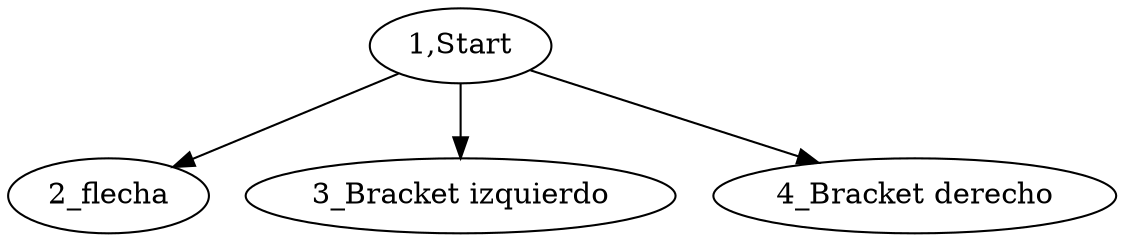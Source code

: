digraph {
"1,Start" -> "2_flecha";
"1,Start" -> "3_Bracket izquierdo";
"1,Start" -> "4_Bracket derecho";

}